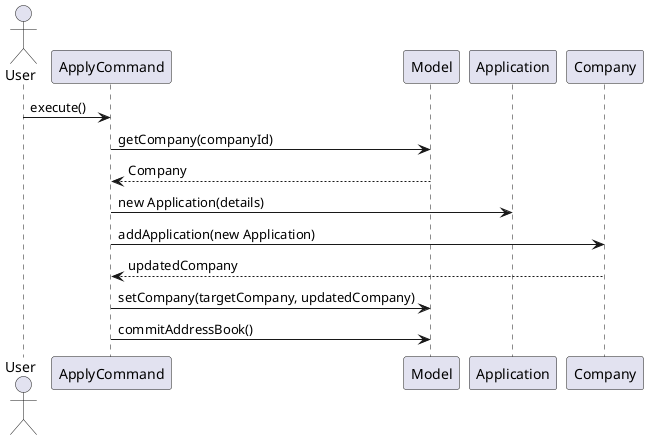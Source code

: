 @startuml
actor User
User -> ApplyCommand: execute()
ApplyCommand -> Model: getCompany(companyId)
Model --> ApplyCommand: Company

ApplyCommand -> Application: new Application(details)
ApplyCommand -> Company: addApplication(new Application)
Company --> ApplyCommand: updatedCompany

ApplyCommand -> Model: setCompany(targetCompany, updatedCompany)
ApplyCommand -> Model: commitAddressBook()

@enduml

